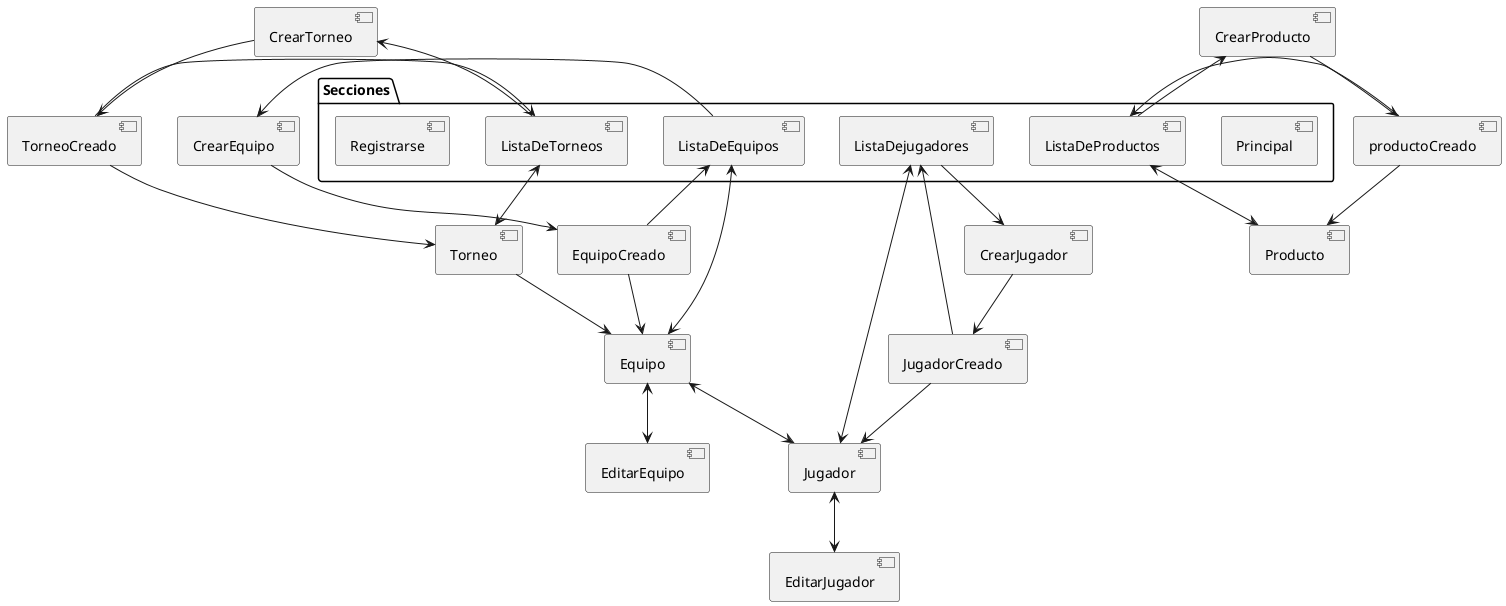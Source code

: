 @startuml

package "Secciones"{
    component Principal as pcp
    component ListaDeTorneos as trnlist
    component ListaDeEquipos as eqplist
    component ListaDejugadores as juglist    
    component ListaDeProductos as prodlist
    component Registrarse as reg
}

component Torneo as trn
component Equipo as eqp
component Jugador as jug
component Producto as prd

component CrearTorneo as creartrn
component CrearEquipo as creareqp
component CrearJugador as crearjug
component CrearProducto as crearprod

component TorneoCreado as trncreado
component EquipoCreado as eqpcreado
component JugadorCreado as jugcreado
component productoCreado as prodcreado

component EditarJugador as editjug
component EditarEquipo as editeqp


trnlist <--> trn
trnlist --> creartrn
creartrn --> trncreado
trncreado --> trn
trncreado --> trnlist



eqplist <--> eqp
eqplist --> creareqp
creareqp --> eqpcreado
eqpcreado --> eqp
eqpcreado --> eqplist

eqp <--> editeqp



juglist <--> jug
juglist --> crearjug
crearjug --> jugcreado
jugcreado --> jug
jugcreado --> juglist
jug <--> editjug

prodlist <--> prd
prodlist --> crearprod
crearprod --> prodcreado
prodcreado --> prd
prodcreado --> prodlist

trn --> eqp
eqp <--> jug

@enduml
